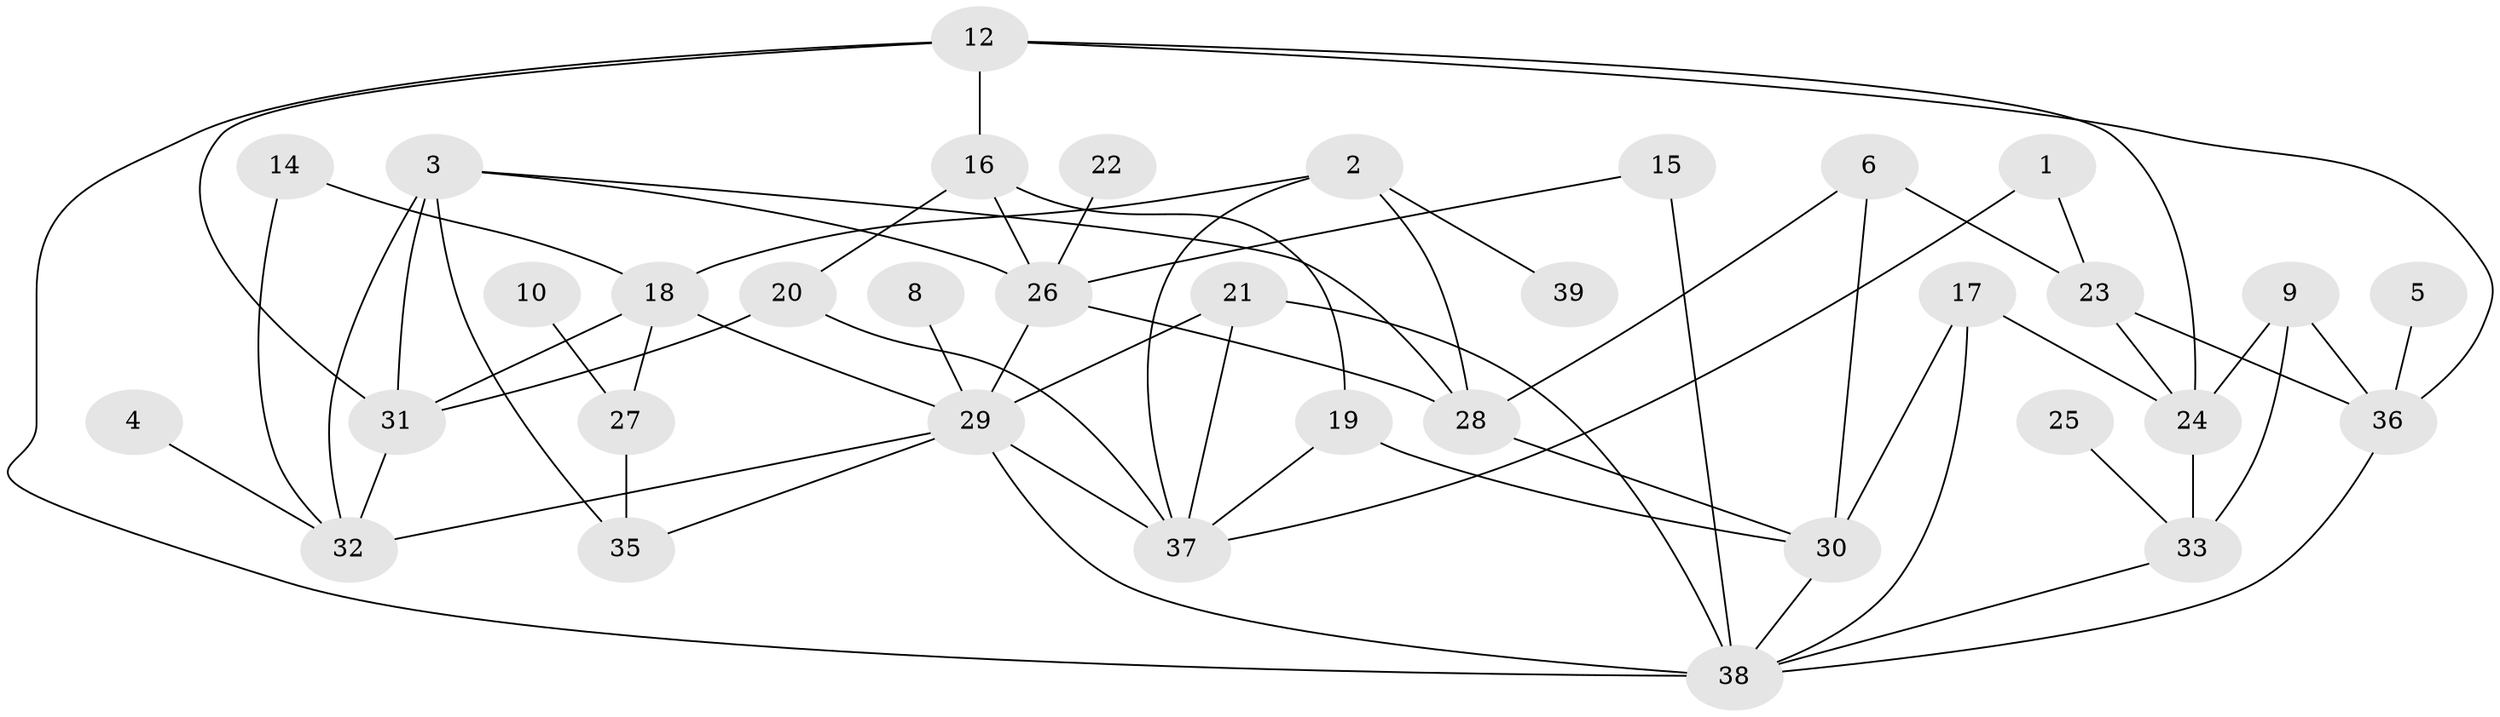 // original degree distribution, {2: 0.20512820512820512, 3: 0.24358974358974358, 6: 0.0641025641025641, 4: 0.16666666666666666, 1: 0.20512820512820512, 5: 0.0641025641025641, 0: 0.05128205128205128}
// Generated by graph-tools (version 1.1) at 2025/25/03/09/25 03:25:21]
// undirected, 35 vertices, 63 edges
graph export_dot {
graph [start="1"]
  node [color=gray90,style=filled];
  1;
  2;
  3;
  4;
  5;
  6;
  8;
  9;
  10;
  12;
  14;
  15;
  16;
  17;
  18;
  19;
  20;
  21;
  22;
  23;
  24;
  25;
  26;
  27;
  28;
  29;
  30;
  31;
  32;
  33;
  35;
  36;
  37;
  38;
  39;
  1 -- 23 [weight=1.0];
  1 -- 37 [weight=1.0];
  2 -- 18 [weight=1.0];
  2 -- 28 [weight=1.0];
  2 -- 37 [weight=1.0];
  2 -- 39 [weight=1.0];
  3 -- 26 [weight=1.0];
  3 -- 28 [weight=1.0];
  3 -- 31 [weight=1.0];
  3 -- 32 [weight=1.0];
  3 -- 35 [weight=1.0];
  4 -- 32 [weight=1.0];
  5 -- 36 [weight=1.0];
  6 -- 23 [weight=1.0];
  6 -- 28 [weight=1.0];
  6 -- 30 [weight=1.0];
  8 -- 29 [weight=1.0];
  9 -- 24 [weight=1.0];
  9 -- 33 [weight=2.0];
  9 -- 36 [weight=1.0];
  10 -- 27 [weight=1.0];
  12 -- 16 [weight=1.0];
  12 -- 24 [weight=1.0];
  12 -- 31 [weight=1.0];
  12 -- 36 [weight=1.0];
  12 -- 38 [weight=1.0];
  14 -- 18 [weight=1.0];
  14 -- 32 [weight=1.0];
  15 -- 26 [weight=1.0];
  15 -- 38 [weight=1.0];
  16 -- 19 [weight=1.0];
  16 -- 20 [weight=1.0];
  16 -- 26 [weight=1.0];
  17 -- 24 [weight=1.0];
  17 -- 30 [weight=1.0];
  17 -- 38 [weight=1.0];
  18 -- 27 [weight=1.0];
  18 -- 29 [weight=1.0];
  18 -- 31 [weight=1.0];
  19 -- 30 [weight=1.0];
  19 -- 37 [weight=1.0];
  20 -- 31 [weight=1.0];
  20 -- 37 [weight=1.0];
  21 -- 29 [weight=1.0];
  21 -- 37 [weight=1.0];
  21 -- 38 [weight=1.0];
  22 -- 26 [weight=1.0];
  23 -- 24 [weight=1.0];
  23 -- 36 [weight=1.0];
  24 -- 33 [weight=1.0];
  25 -- 33 [weight=1.0];
  26 -- 28 [weight=2.0];
  26 -- 29 [weight=1.0];
  27 -- 35 [weight=1.0];
  28 -- 30 [weight=1.0];
  29 -- 32 [weight=1.0];
  29 -- 35 [weight=1.0];
  29 -- 37 [weight=1.0];
  29 -- 38 [weight=2.0];
  30 -- 38 [weight=1.0];
  31 -- 32 [weight=2.0];
  33 -- 38 [weight=1.0];
  36 -- 38 [weight=1.0];
}
